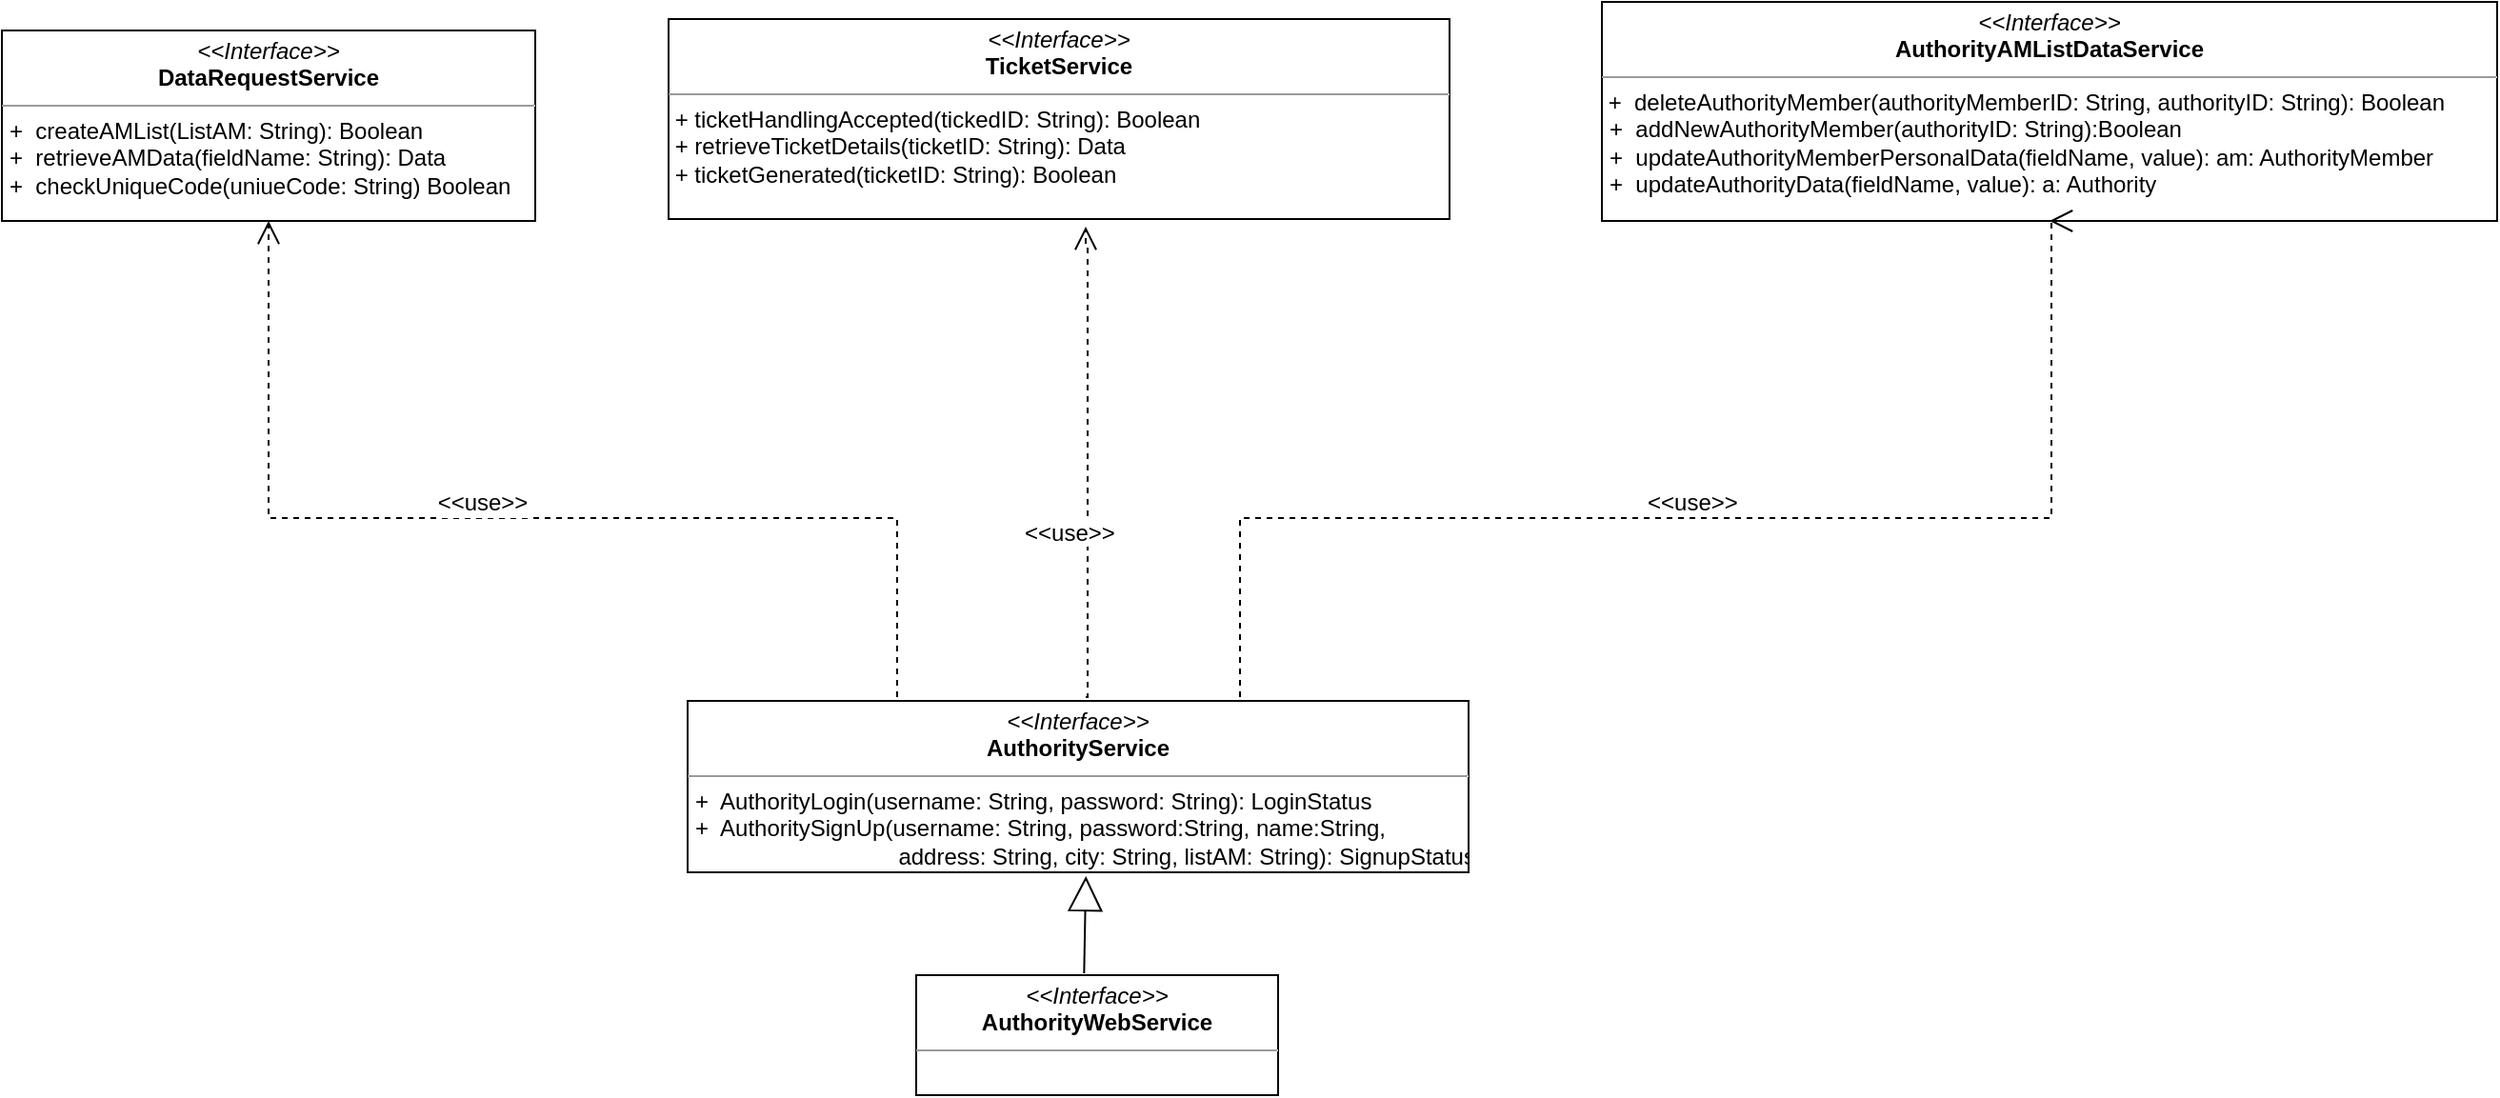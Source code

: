 <mxfile version="12.3.4" type="github" pages="1">
  <diagram id="xtW9qw7x1F9RCwTty7tV" name="Page-1">
    <mxGraphModel dx="2313" dy="826" grid="1" gridSize="10" guides="1" tooltips="1" connect="1" arrows="1" fold="1" page="1" pageScale="1" pageWidth="850" pageHeight="1100" math="0" shadow="0">
      <root>
        <mxCell id="0"/>
        <mxCell id="1" parent="0"/>
        <mxCell id="zyOkTljc6yjNZRcECdP_-1" value="&lt;p style=&quot;margin: 0px ; margin-top: 4px ; text-align: center&quot;&gt;&lt;i&gt;&amp;lt;&amp;lt;Interface&amp;gt;&amp;gt;&lt;/i&gt;&lt;br&gt;&lt;b&gt;DataRequestService&lt;/b&gt;&lt;/p&gt;&lt;hr size=&quot;1&quot;&gt;&lt;p style=&quot;margin: 0px ; margin-left: 4px&quot;&gt;+&amp;nbsp; createAMList(ListAM: String): Boolean&lt;/p&gt;&lt;p style=&quot;margin: 0px ; margin-left: 4px&quot;&gt;+&amp;nbsp; retrieveAMData(fieldName: String): Data&lt;/p&gt;&lt;p style=&quot;margin: 0px ; margin-left: 4px&quot;&gt;+&amp;nbsp; checkUniqueCode(uniueCode: String) Boolean&lt;/p&gt;" style="verticalAlign=top;align=left;overflow=fill;fontSize=12;fontFamily=Helvetica;html=1;rounded=0;shadow=0;comic=0;labelBackgroundColor=none;strokeWidth=1" vertex="1" parent="1">
          <mxGeometry x="-480" y="100" width="280" height="100" as="geometry"/>
        </mxCell>
        <mxCell id="zyOkTljc6yjNZRcECdP_-2" value="&lt;p style=&quot;margin: 0px ; margin-top: 4px ; text-align: center&quot;&gt;&lt;i&gt;&amp;lt;&amp;lt;Interface&amp;gt;&amp;gt;&lt;/i&gt;&lt;br&gt;&lt;b&gt;AuthorityService&lt;/b&gt;&lt;/p&gt;&lt;hr size=&quot;1&quot;&gt;&lt;p style=&quot;margin: 0px ; margin-left: 4px&quot;&gt;+&amp;nbsp; AuthorityLogin(username: String, password: String): LoginStatus&lt;/p&gt;&lt;p style=&quot;margin: 0px ; margin-left: 4px&quot;&gt;+&amp;nbsp; AuthoritySignUp(username: String, password:String, name:String, &lt;br&gt;&lt;/p&gt;&lt;p style=&quot;margin: 0px ; margin-left: 4px&quot;&gt;&amp;nbsp;&amp;nbsp;&amp;nbsp;&amp;nbsp;&amp;nbsp;&amp;nbsp;&amp;nbsp;&amp;nbsp;&amp;nbsp;&amp;nbsp;&amp;nbsp;&amp;nbsp;&amp;nbsp;&amp;nbsp;&amp;nbsp;&amp;nbsp;&amp;nbsp;&amp;nbsp;&amp;nbsp;&amp;nbsp;&amp;nbsp;&amp;nbsp;&amp;nbsp;&amp;nbsp;&amp;nbsp;&amp;nbsp;&amp;nbsp;&amp;nbsp;&amp;nbsp;&amp;nbsp;&amp;nbsp; address: String, city: String, listAM: String): SignupStatus&lt;br&gt;&lt;/p&gt;&lt;hr size=&quot;1&quot;&gt;" style="verticalAlign=top;align=left;overflow=fill;fontSize=12;fontFamily=Helvetica;html=1;rounded=0;shadow=0;comic=0;labelBackgroundColor=none;strokeWidth=1" vertex="1" parent="1">
          <mxGeometry x="-120" y="452" width="410" height="90" as="geometry"/>
        </mxCell>
        <mxCell id="zyOkTljc6yjNZRcECdP_-3" style="edgeStyle=orthogonalEdgeStyle;rounded=0;html=1;dashed=1;labelBackgroundColor=none;startFill=0;endArrow=open;endFill=0;endSize=10;fontFamily=Verdana;fontSize=10;" edge="1" parent="1">
          <mxGeometry relative="1" as="geometry">
            <Array as="points">
              <mxPoint x="90" y="212"/>
              <mxPoint x="89" y="212"/>
            </Array>
            <mxPoint x="89" y="450" as="sourcePoint"/>
            <mxPoint x="89" y="203" as="targetPoint"/>
          </mxGeometry>
        </mxCell>
        <mxCell id="zyOkTljc6yjNZRcECdP_-4" value="&lt;p style=&quot;margin: 0px ; margin-top: 4px ; text-align: center&quot;&gt;&lt;i&gt;&amp;lt;&amp;lt;Interface&amp;gt;&amp;gt;&lt;/i&gt;&lt;br&gt;&lt;b&gt;AuthorityAMListDataService&lt;/b&gt;&lt;/p&gt;&lt;hr size=&quot;1&quot;&gt;&amp;nbsp;+&amp;nbsp; deleteAuthorityMember(authorityMemberID: String, authorityID: String): Boolean&lt;br&gt;&lt;p style=&quot;margin: 0px ; margin-left: 4px&quot;&gt;+&amp;nbsp; addNewAuthorityMember(authorityID: String):Boolean&lt;/p&gt;&lt;p style=&quot;margin: 0px ; margin-left: 4px&quot;&gt;+&amp;nbsp; updateAuthorityMemberPersonalData(fieldName, value): am: AuthorityMember&lt;br&gt;&lt;/p&gt;&lt;p style=&quot;margin: 0px ; margin-left: 4px&quot;&gt;+&amp;nbsp; updateAuthorityData(fieldName, value): a: Authority&lt;/p&gt;" style="verticalAlign=top;align=left;overflow=fill;fontSize=12;fontFamily=Helvetica;html=1;rounded=0;shadow=0;comic=0;labelBackgroundColor=none;strokeWidth=1" vertex="1" parent="1">
          <mxGeometry x="360" y="85" width="470" height="115" as="geometry"/>
        </mxCell>
        <mxCell id="zyOkTljc6yjNZRcECdP_-5" value="&lt;p style=&quot;margin: 0px ; margin-top: 4px ; text-align: center&quot;&gt;&lt;i&gt;&amp;lt;&amp;lt;Interface&amp;gt;&amp;gt;&lt;/i&gt;&lt;br&gt;&lt;b&gt;TicketService&lt;/b&gt;&lt;/p&gt;&lt;hr size=&quot;1&quot;&gt;&lt;div&gt;&amp;nbsp;+ ticketHandlingAccepted(tickedID: String): Boolean&lt;/div&gt;&lt;div&gt;&amp;nbsp;+ retrieveTicketDetails(ticketID: String): Data&lt;/div&gt;&lt;div&gt;&amp;nbsp;+ ticketGenerated(ticketID: String): Boolean&lt;br&gt;&lt;/div&gt;&lt;div&gt;&lt;br&gt;&lt;/div&gt;" style="verticalAlign=top;align=left;overflow=fill;fontSize=12;fontFamily=Helvetica;html=1;rounded=0;shadow=0;comic=0;labelBackgroundColor=none;strokeWidth=1" vertex="1" parent="1">
          <mxGeometry x="-130" y="94" width="410" height="105" as="geometry"/>
        </mxCell>
        <mxCell id="zyOkTljc6yjNZRcECdP_-6" style="edgeStyle=orthogonalEdgeStyle;rounded=0;html=1;dashed=1;labelBackgroundColor=none;startFill=0;endArrow=open;endFill=0;endSize=10;fontFamily=Verdana;fontSize=10;entryX=0.5;entryY=1;entryDx=0;entryDy=0;" edge="1" parent="1" target="zyOkTljc6yjNZRcECdP_-1">
          <mxGeometry relative="1" as="geometry">
            <Array as="points">
              <mxPoint x="-10" y="356"/>
              <mxPoint x="-340" y="356"/>
            </Array>
            <mxPoint x="-10" y="450" as="sourcePoint"/>
            <mxPoint x="-10" y="261.286" as="targetPoint"/>
          </mxGeometry>
        </mxCell>
        <mxCell id="zyOkTljc6yjNZRcECdP_-7" value="&amp;lt;&amp;lt;use&amp;gt;&amp;gt;" style="text;html=1;align=center;verticalAlign=middle;resizable=0;points=[];;labelBackgroundColor=#ffffff;" vertex="1" connectable="0" parent="zyOkTljc6yjNZRcECdP_-6">
          <mxGeometry x="0.088" y="2" relative="1" as="geometry">
            <mxPoint x="3.5" y="-10.5" as="offset"/>
          </mxGeometry>
        </mxCell>
        <mxCell id="zyOkTljc6yjNZRcECdP_-8" style="edgeStyle=orthogonalEdgeStyle;rounded=0;html=1;dashed=1;labelBackgroundColor=none;startFill=0;endArrow=open;endFill=0;endSize=10;fontFamily=Verdana;fontSize=10;entryX=0.5;entryY=1;entryDx=0;entryDy=0;" edge="1" parent="1" target="zyOkTljc6yjNZRcECdP_-4">
          <mxGeometry relative="1" as="geometry">
            <Array as="points">
              <mxPoint x="170" y="356"/>
              <mxPoint x="596" y="356"/>
            </Array>
            <mxPoint x="170" y="450" as="sourcePoint"/>
            <mxPoint x="-160" y="209.786" as="targetPoint"/>
          </mxGeometry>
        </mxCell>
        <mxCell id="zyOkTljc6yjNZRcECdP_-9" value="&amp;lt;&amp;lt;use&amp;gt;&amp;gt;" style="text;html=1;" vertex="1" parent="1">
          <mxGeometry x="382" y="334" width="40" height="30" as="geometry"/>
        </mxCell>
        <mxCell id="zyOkTljc6yjNZRcECdP_-10" value="&amp;lt;&amp;lt;use&amp;gt;&amp;gt;" style="text;html=1;labelBackgroundColor=#ffffff;" vertex="1" parent="1">
          <mxGeometry x="55" y="350" width="40" height="28" as="geometry"/>
        </mxCell>
        <mxCell id="zyOkTljc6yjNZRcECdP_-11" value="&lt;p style=&quot;margin: 0px ; margin-top: 4px ; text-align: center&quot;&gt;&lt;i&gt;&amp;lt;&amp;lt;Interface&amp;gt;&amp;gt;&lt;/i&gt;&lt;br&gt;&lt;b&gt;AuthorityWebService&lt;/b&gt;&lt;/p&gt;&lt;hr size=&quot;1&quot;&gt;" style="verticalAlign=top;align=left;overflow=fill;fontSize=12;fontFamily=Helvetica;html=1;rounded=0;shadow=0;comic=0;labelBackgroundColor=none;strokeWidth=1" vertex="1" parent="1">
          <mxGeometry y="596" width="190" height="63" as="geometry"/>
        </mxCell>
        <mxCell id="zyOkTljc6yjNZRcECdP_-12" value="" style="endArrow=block;endSize=16;endFill=0;html=1;entryX=0.51;entryY=1.022;entryDx=0;entryDy=0;entryPerimeter=0;exitX=0.464;exitY=-0.016;exitDx=0;exitDy=0;exitPerimeter=0;" edge="1" parent="1" target="zyOkTljc6yjNZRcECdP_-2" source="zyOkTljc6yjNZRcECdP_-11">
          <mxGeometry width="160" relative="1" as="geometry">
            <mxPoint x="89" y="590" as="sourcePoint"/>
            <mxPoint x="79" y="520" as="targetPoint"/>
          </mxGeometry>
        </mxCell>
      </root>
    </mxGraphModel>
  </diagram>
</mxfile>
